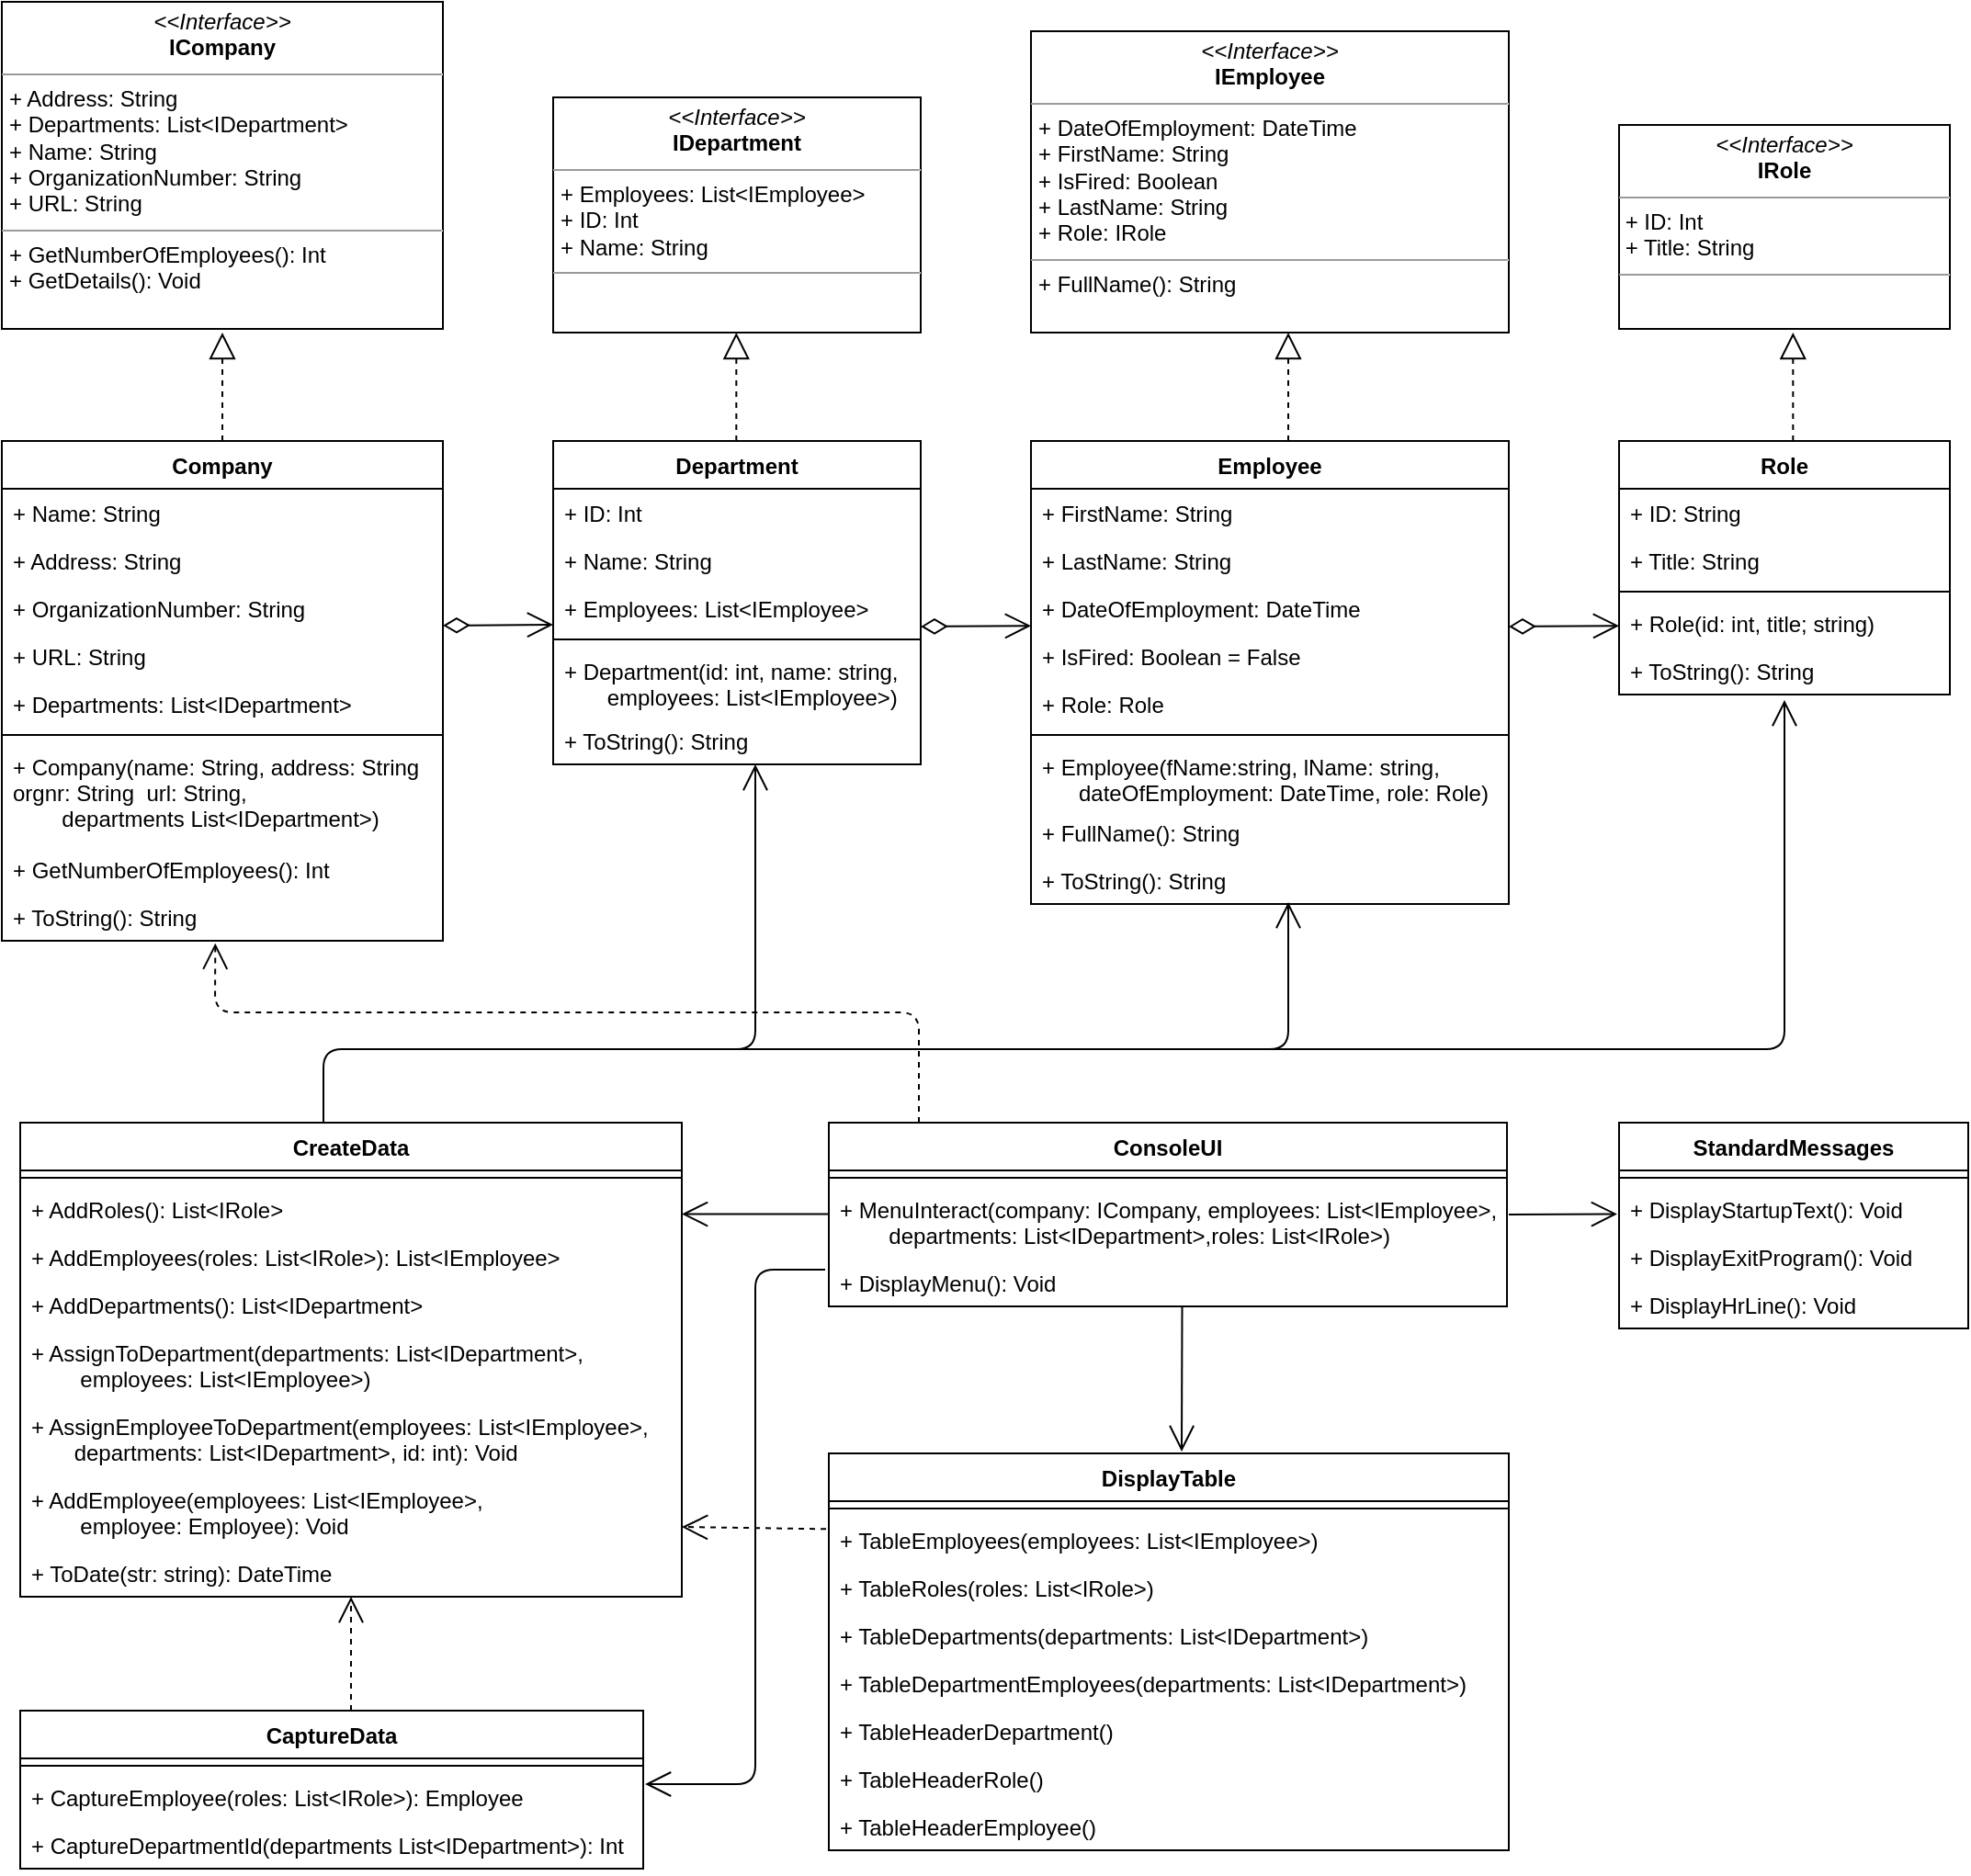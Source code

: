 <mxfile version="15.2.9" type="github">
  <diagram id="iJiHooxQ-oz1hIhevUaH" name="Page-1">
    <mxGraphModel dx="1673" dy="885" grid="1" gridSize="10" guides="1" tooltips="1" connect="1" arrows="1" fold="1" page="1" pageScale="1" pageWidth="827" pageHeight="1169" math="0" shadow="0">
      <root>
        <mxCell id="0" />
        <mxCell id="1" parent="0" />
        <mxCell id="I_DvOhb7d0Lh7Mm7Guor-1" value="Employee" style="swimlane;fontStyle=1;align=center;verticalAlign=top;childLayout=stackLayout;horizontal=1;startSize=26;horizontalStack=0;resizeParent=1;resizeParentMax=0;resizeLast=0;collapsible=1;marginBottom=0;" parent="1" vertex="1">
          <mxGeometry x="600" y="279" width="260" height="252" as="geometry" />
        </mxCell>
        <mxCell id="I_DvOhb7d0Lh7Mm7Guor-27" value="+ FirstName: String" style="text;strokeColor=none;fillColor=none;align=left;verticalAlign=top;spacingLeft=4;spacingRight=4;overflow=hidden;rotatable=0;points=[[0,0.5],[1,0.5]];portConstraint=eastwest;" parent="I_DvOhb7d0Lh7Mm7Guor-1" vertex="1">
          <mxGeometry y="26" width="260" height="26" as="geometry" />
        </mxCell>
        <mxCell id="I_DvOhb7d0Lh7Mm7Guor-48" value="+ LastName: String" style="text;strokeColor=none;fillColor=none;align=left;verticalAlign=top;spacingLeft=4;spacingRight=4;overflow=hidden;rotatable=0;points=[[0,0.5],[1,0.5]];portConstraint=eastwest;" parent="I_DvOhb7d0Lh7Mm7Guor-1" vertex="1">
          <mxGeometry y="52" width="260" height="26" as="geometry" />
        </mxCell>
        <mxCell id="I_DvOhb7d0Lh7Mm7Guor-54" value="+ DateOfEmployment: DateTime" style="text;strokeColor=none;fillColor=none;align=left;verticalAlign=top;spacingLeft=4;spacingRight=4;overflow=hidden;rotatable=0;points=[[0,0.5],[1,0.5]];portConstraint=eastwest;" parent="I_DvOhb7d0Lh7Mm7Guor-1" vertex="1">
          <mxGeometry y="78" width="260" height="26" as="geometry" />
        </mxCell>
        <mxCell id="I_DvOhb7d0Lh7Mm7Guor-28" value="+ IsFired: Boolean = False" style="text;strokeColor=none;fillColor=none;align=left;verticalAlign=top;spacingLeft=4;spacingRight=4;overflow=hidden;rotatable=0;points=[[0,0.5],[1,0.5]];portConstraint=eastwest;" parent="I_DvOhb7d0Lh7Mm7Guor-1" vertex="1">
          <mxGeometry y="104" width="260" height="26" as="geometry" />
        </mxCell>
        <mxCell id="Z-J2dvbDeJ1SSTfuHnfh-3" value="+ Role: Role" style="text;strokeColor=none;fillColor=none;align=left;verticalAlign=top;spacingLeft=4;spacingRight=4;overflow=hidden;rotatable=0;points=[[0,0.5],[1,0.5]];portConstraint=eastwest;" parent="I_DvOhb7d0Lh7Mm7Guor-1" vertex="1">
          <mxGeometry y="130" width="260" height="26" as="geometry" />
        </mxCell>
        <mxCell id="I_DvOhb7d0Lh7Mm7Guor-3" value="" style="line;strokeWidth=1;fillColor=none;align=left;verticalAlign=middle;spacingTop=-1;spacingLeft=3;spacingRight=3;rotatable=0;labelPosition=right;points=[];portConstraint=eastwest;" parent="I_DvOhb7d0Lh7Mm7Guor-1" vertex="1">
          <mxGeometry y="156" width="260" height="8" as="geometry" />
        </mxCell>
        <mxCell id="Z-J2dvbDeJ1SSTfuHnfh-6" value="+ Employee(fName:string, lName: string, &#xa;      dateOfEmployment: DateTime, role: Role)" style="text;strokeColor=none;fillColor=none;align=left;verticalAlign=top;spacingLeft=4;spacingRight=4;overflow=hidden;rotatable=0;points=[[0,0.5],[1,0.5]];portConstraint=eastwest;" parent="I_DvOhb7d0Lh7Mm7Guor-1" vertex="1">
          <mxGeometry y="164" width="260" height="36" as="geometry" />
        </mxCell>
        <mxCell id="I_DvOhb7d0Lh7Mm7Guor-4" value="+ FullName(): String" style="text;strokeColor=none;fillColor=none;align=left;verticalAlign=top;spacingLeft=4;spacingRight=4;overflow=hidden;rotatable=0;points=[[0,0.5],[1,0.5]];portConstraint=eastwest;" parent="I_DvOhb7d0Lh7Mm7Guor-1" vertex="1">
          <mxGeometry y="200" width="260" height="26" as="geometry" />
        </mxCell>
        <mxCell id="Z-J2dvbDeJ1SSTfuHnfh-5" value="+ ToString(): String" style="text;strokeColor=none;fillColor=none;align=left;verticalAlign=top;spacingLeft=4;spacingRight=4;overflow=hidden;rotatable=0;points=[[0,0.5],[1,0.5]];portConstraint=eastwest;" parent="I_DvOhb7d0Lh7Mm7Guor-1" vertex="1">
          <mxGeometry y="226" width="260" height="26" as="geometry" />
        </mxCell>
        <mxCell id="I_DvOhb7d0Lh7Mm7Guor-5" value="Department&#xa;" style="swimlane;fontStyle=1;align=center;verticalAlign=top;childLayout=stackLayout;horizontal=1;startSize=26;horizontalStack=0;resizeParent=1;resizeParentMax=0;resizeLast=0;collapsible=1;marginBottom=0;" parent="1" vertex="1">
          <mxGeometry x="340" y="279" width="200" height="176" as="geometry" />
        </mxCell>
        <mxCell id="I_DvOhb7d0Lh7Mm7Guor-20" value="+ ID: Int" style="text;strokeColor=none;fillColor=none;align=left;verticalAlign=top;spacingLeft=4;spacingRight=4;overflow=hidden;rotatable=0;points=[[0,0.5],[1,0.5]];portConstraint=eastwest;" parent="I_DvOhb7d0Lh7Mm7Guor-5" vertex="1">
          <mxGeometry y="26" width="200" height="26" as="geometry" />
        </mxCell>
        <mxCell id="I_DvOhb7d0Lh7Mm7Guor-21" value="+ Name: String" style="text;strokeColor=none;fillColor=none;align=left;verticalAlign=top;spacingLeft=4;spacingRight=4;overflow=hidden;rotatable=0;points=[[0,0.5],[1,0.5]];portConstraint=eastwest;" parent="I_DvOhb7d0Lh7Mm7Guor-5" vertex="1">
          <mxGeometry y="52" width="200" height="26" as="geometry" />
        </mxCell>
        <mxCell id="Z-J2dvbDeJ1SSTfuHnfh-9" value="+ Employees: List&lt;IEmployee&gt;" style="text;strokeColor=none;fillColor=none;align=left;verticalAlign=top;spacingLeft=4;spacingRight=4;overflow=hidden;rotatable=0;points=[[0,0.5],[1,0.5]];portConstraint=eastwest;" parent="I_DvOhb7d0Lh7Mm7Guor-5" vertex="1">
          <mxGeometry y="78" width="200" height="26" as="geometry" />
        </mxCell>
        <mxCell id="I_DvOhb7d0Lh7Mm7Guor-7" value="" style="line;strokeWidth=1;fillColor=none;align=left;verticalAlign=middle;spacingTop=-1;spacingLeft=3;spacingRight=3;rotatable=0;labelPosition=right;points=[];portConstraint=eastwest;" parent="I_DvOhb7d0Lh7Mm7Guor-5" vertex="1">
          <mxGeometry y="104" width="200" height="8" as="geometry" />
        </mxCell>
        <mxCell id="Z-J2dvbDeJ1SSTfuHnfh-10" value="+ Department(id: int, name: string, &#xa;       employees: List&lt;IEmployee&gt;)" style="text;strokeColor=none;fillColor=none;align=left;verticalAlign=top;spacingLeft=4;spacingRight=4;overflow=hidden;rotatable=0;points=[[0,0.5],[1,0.5]];portConstraint=eastwest;" parent="I_DvOhb7d0Lh7Mm7Guor-5" vertex="1">
          <mxGeometry y="112" width="200" height="38" as="geometry" />
        </mxCell>
        <mxCell id="Z-J2dvbDeJ1SSTfuHnfh-11" value="+ ToString(): String" style="text;strokeColor=none;fillColor=none;align=left;verticalAlign=top;spacingLeft=4;spacingRight=4;overflow=hidden;rotatable=0;points=[[0,0.5],[1,0.5]];portConstraint=eastwest;" parent="I_DvOhb7d0Lh7Mm7Guor-5" vertex="1">
          <mxGeometry y="150" width="200" height="26" as="geometry" />
        </mxCell>
        <mxCell id="I_DvOhb7d0Lh7Mm7Guor-29" value="Role" style="swimlane;fontStyle=1;align=center;verticalAlign=top;childLayout=stackLayout;horizontal=1;startSize=26;horizontalStack=0;resizeParent=1;resizeParentMax=0;resizeLast=0;collapsible=1;marginBottom=0;" parent="1" vertex="1">
          <mxGeometry x="920" y="279" width="180" height="138" as="geometry" />
        </mxCell>
        <mxCell id="I_DvOhb7d0Lh7Mm7Guor-33" value="+ ID: String" style="text;strokeColor=none;fillColor=none;align=left;verticalAlign=top;spacingLeft=4;spacingRight=4;overflow=hidden;rotatable=0;points=[[0,0.5],[1,0.5]];portConstraint=eastwest;" parent="I_DvOhb7d0Lh7Mm7Guor-29" vertex="1">
          <mxGeometry y="26" width="180" height="26" as="geometry" />
        </mxCell>
        <mxCell id="I_DvOhb7d0Lh7Mm7Guor-34" value="+ Title: String" style="text;strokeColor=none;fillColor=none;align=left;verticalAlign=top;spacingLeft=4;spacingRight=4;overflow=hidden;rotatable=0;points=[[0,0.5],[1,0.5]];portConstraint=eastwest;" parent="I_DvOhb7d0Lh7Mm7Guor-29" vertex="1">
          <mxGeometry y="52" width="180" height="26" as="geometry" />
        </mxCell>
        <mxCell id="I_DvOhb7d0Lh7Mm7Guor-31" value="" style="line;strokeWidth=1;fillColor=none;align=left;verticalAlign=middle;spacingTop=-1;spacingLeft=3;spacingRight=3;rotatable=0;labelPosition=right;points=[];portConstraint=eastwest;" parent="I_DvOhb7d0Lh7Mm7Guor-29" vertex="1">
          <mxGeometry y="78" width="180" height="8" as="geometry" />
        </mxCell>
        <mxCell id="I_DvOhb7d0Lh7Mm7Guor-32" value="+ Role(id: int, title; string)" style="text;strokeColor=none;fillColor=none;align=left;verticalAlign=top;spacingLeft=4;spacingRight=4;overflow=hidden;rotatable=0;points=[[0,0.5],[1,0.5]];portConstraint=eastwest;" parent="I_DvOhb7d0Lh7Mm7Guor-29" vertex="1">
          <mxGeometry y="86" width="180" height="26" as="geometry" />
        </mxCell>
        <mxCell id="Z-J2dvbDeJ1SSTfuHnfh-34" value="+ ToString(): String" style="text;strokeColor=none;fillColor=none;align=left;verticalAlign=top;spacingLeft=4;spacingRight=4;overflow=hidden;rotatable=0;points=[[0,0.5],[1,0.5]];portConstraint=eastwest;" parent="I_DvOhb7d0Lh7Mm7Guor-29" vertex="1">
          <mxGeometry y="112" width="180" height="26" as="geometry" />
        </mxCell>
        <mxCell id="I_DvOhb7d0Lh7Mm7Guor-35" value="StandardMessages" style="swimlane;fontStyle=1;align=center;verticalAlign=top;childLayout=stackLayout;horizontal=1;startSize=26;horizontalStack=0;resizeParent=1;resizeParentMax=0;resizeLast=0;collapsible=1;marginBottom=0;" parent="1" vertex="1">
          <mxGeometry x="920" y="650" width="190" height="112" as="geometry" />
        </mxCell>
        <mxCell id="I_DvOhb7d0Lh7Mm7Guor-37" value="" style="line;strokeWidth=1;fillColor=none;align=left;verticalAlign=middle;spacingTop=-1;spacingLeft=3;spacingRight=3;rotatable=0;labelPosition=right;points=[];portConstraint=eastwest;" parent="I_DvOhb7d0Lh7Mm7Guor-35" vertex="1">
          <mxGeometry y="26" width="190" height="8" as="geometry" />
        </mxCell>
        <mxCell id="I_DvOhb7d0Lh7Mm7Guor-38" value="+ DisplayStartupText(): Void" style="text;strokeColor=none;fillColor=none;align=left;verticalAlign=top;spacingLeft=4;spacingRight=4;overflow=hidden;rotatable=0;points=[[0,0.5],[1,0.5]];portConstraint=eastwest;" parent="I_DvOhb7d0Lh7Mm7Guor-35" vertex="1">
          <mxGeometry y="34" width="190" height="26" as="geometry" />
        </mxCell>
        <mxCell id="Z-J2dvbDeJ1SSTfuHnfh-27" value="+ DisplayExitProgram(): Void" style="text;strokeColor=none;fillColor=none;align=left;verticalAlign=top;spacingLeft=4;spacingRight=4;overflow=hidden;rotatable=0;points=[[0,0.5],[1,0.5]];portConstraint=eastwest;" parent="I_DvOhb7d0Lh7Mm7Guor-35" vertex="1">
          <mxGeometry y="60" width="190" height="26" as="geometry" />
        </mxCell>
        <mxCell id="Z-J2dvbDeJ1SSTfuHnfh-28" value="+ DisplayHrLine(): Void" style="text;strokeColor=none;fillColor=none;align=left;verticalAlign=top;spacingLeft=4;spacingRight=4;overflow=hidden;rotatable=0;points=[[0,0.5],[1,0.5]];portConstraint=eastwest;" parent="I_DvOhb7d0Lh7Mm7Guor-35" vertex="1">
          <mxGeometry y="86" width="190" height="26" as="geometry" />
        </mxCell>
        <mxCell id="O3MJyxwNwP9tG67ijSce-1" value="ConsoleUI" style="swimlane;fontStyle=1;align=center;verticalAlign=top;childLayout=stackLayout;horizontal=1;startSize=26;horizontalStack=0;resizeParent=1;resizeParentMax=0;resizeLast=0;collapsible=1;marginBottom=0;" parent="1" vertex="1">
          <mxGeometry x="490" y="650" width="369" height="100" as="geometry" />
        </mxCell>
        <mxCell id="O3MJyxwNwP9tG67ijSce-3" value="" style="line;strokeWidth=1;fillColor=none;align=left;verticalAlign=middle;spacingTop=-1;spacingLeft=3;spacingRight=3;rotatable=0;labelPosition=right;points=[];portConstraint=eastwest;" parent="O3MJyxwNwP9tG67ijSce-1" vertex="1">
          <mxGeometry y="26" width="369" height="8" as="geometry" />
        </mxCell>
        <mxCell id="O3MJyxwNwP9tG67ijSce-5" value="+ MenuInteract(company: ICompany, employees: List&lt;IEmployee&gt;,&#xa;        departments: List&lt;IDepartment&gt;,roles: List&lt;IRole&gt;)" style="text;strokeColor=none;fillColor=none;align=left;verticalAlign=top;spacingLeft=4;spacingRight=4;overflow=hidden;rotatable=0;points=[[0,0.5],[1,0.5]];portConstraint=eastwest;" parent="O3MJyxwNwP9tG67ijSce-1" vertex="1">
          <mxGeometry y="34" width="369" height="40" as="geometry" />
        </mxCell>
        <mxCell id="O3MJyxwNwP9tG67ijSce-4" value="+ DisplayMenu(): Void" style="text;strokeColor=none;fillColor=none;align=left;verticalAlign=top;spacingLeft=4;spacingRight=4;overflow=hidden;rotatable=0;points=[[0,0.5],[1,0.5]];portConstraint=eastwest;" parent="O3MJyxwNwP9tG67ijSce-1" vertex="1">
          <mxGeometry y="74" width="369" height="26" as="geometry" />
        </mxCell>
        <mxCell id="O3MJyxwNwP9tG67ijSce-6" value="CreateData" style="swimlane;fontStyle=1;align=center;verticalAlign=top;childLayout=stackLayout;horizontal=1;startSize=26;horizontalStack=0;resizeParent=1;resizeParentMax=0;resizeLast=0;collapsible=1;marginBottom=0;" parent="1" vertex="1">
          <mxGeometry x="50" y="650" width="360" height="258" as="geometry" />
        </mxCell>
        <mxCell id="O3MJyxwNwP9tG67ijSce-8" value="" style="line;strokeWidth=1;fillColor=none;align=left;verticalAlign=middle;spacingTop=-1;spacingLeft=3;spacingRight=3;rotatable=0;labelPosition=right;points=[];portConstraint=eastwest;" parent="O3MJyxwNwP9tG67ijSce-6" vertex="1">
          <mxGeometry y="26" width="360" height="8" as="geometry" />
        </mxCell>
        <mxCell id="O3MJyxwNwP9tG67ijSce-10" value="+ AddRoles(): List&lt;IRole&gt;" style="text;strokeColor=none;fillColor=none;align=left;verticalAlign=top;spacingLeft=4;spacingRight=4;overflow=hidden;rotatable=0;points=[[0,0.5],[1,0.5]];portConstraint=eastwest;" parent="O3MJyxwNwP9tG67ijSce-6" vertex="1">
          <mxGeometry y="34" width="360" height="26" as="geometry" />
        </mxCell>
        <mxCell id="O3MJyxwNwP9tG67ijSce-11" value="+ AddEmployees(roles: List&lt;IRole&gt;): List&lt;IEmployee&gt;" style="text;strokeColor=none;fillColor=none;align=left;verticalAlign=top;spacingLeft=4;spacingRight=4;overflow=hidden;rotatable=0;points=[[0,0.5],[1,0.5]];portConstraint=eastwest;" parent="O3MJyxwNwP9tG67ijSce-6" vertex="1">
          <mxGeometry y="60" width="360" height="26" as="geometry" />
        </mxCell>
        <mxCell id="O3MJyxwNwP9tG67ijSce-12" value="+ AddDepartments(): List&lt;IDepartment&gt;" style="text;strokeColor=none;fillColor=none;align=left;verticalAlign=top;spacingLeft=4;spacingRight=4;overflow=hidden;rotatable=0;points=[[0,0.5],[1,0.5]];portConstraint=eastwest;" parent="O3MJyxwNwP9tG67ijSce-6" vertex="1">
          <mxGeometry y="86" width="360" height="26" as="geometry" />
        </mxCell>
        <mxCell id="O3MJyxwNwP9tG67ijSce-18" value="+ AssignToDepartment(departments: List&lt;IDepartment&gt;,&#xa;        employees: List&lt;IEmployee&gt;)&#xa;&#xa;" style="text;strokeColor=none;fillColor=none;align=left;verticalAlign=top;spacingLeft=4;spacingRight=4;overflow=hidden;rotatable=0;points=[[0,0.5],[1,0.5]];portConstraint=eastwest;" parent="O3MJyxwNwP9tG67ijSce-6" vertex="1">
          <mxGeometry y="112" width="360" height="40" as="geometry" />
        </mxCell>
        <mxCell id="Z-J2dvbDeJ1SSTfuHnfh-30" value="+ AssignEmployeeToDepartment(employees: List&lt;IEmployee&gt;,&#xa;       departments: List&lt;IDepartment&gt;, id: int): Void&#xa;" style="text;strokeColor=none;fillColor=none;align=left;verticalAlign=top;spacingLeft=4;spacingRight=4;overflow=hidden;rotatable=0;points=[[0,0.5],[1,0.5]];portConstraint=eastwest;" parent="O3MJyxwNwP9tG67ijSce-6" vertex="1">
          <mxGeometry y="152" width="360" height="40" as="geometry" />
        </mxCell>
        <mxCell id="O3MJyxwNwP9tG67ijSce-9" value="+ AddEmployee(employees: List&lt;IEmployee&gt;, &#xa;        employee: Employee): Void" style="text;strokeColor=none;fillColor=none;align=left;verticalAlign=top;spacingLeft=4;spacingRight=4;overflow=hidden;rotatable=0;points=[[0,0.5],[1,0.5]];portConstraint=eastwest;" parent="O3MJyxwNwP9tG67ijSce-6" vertex="1">
          <mxGeometry y="192" width="360" height="40" as="geometry" />
        </mxCell>
        <mxCell id="Z-J2dvbDeJ1SSTfuHnfh-32" value="+ ToDate(str: string): DateTime" style="text;strokeColor=none;fillColor=none;align=left;verticalAlign=top;spacingLeft=4;spacingRight=4;overflow=hidden;rotatable=0;points=[[0,0.5],[1,0.5]];portConstraint=eastwest;" parent="O3MJyxwNwP9tG67ijSce-6" vertex="1">
          <mxGeometry y="232" width="360" height="26" as="geometry" />
        </mxCell>
        <mxCell id="O3MJyxwNwP9tG67ijSce-13" value="DisplayTable" style="swimlane;fontStyle=1;align=center;verticalAlign=top;childLayout=stackLayout;horizontal=1;startSize=26;horizontalStack=0;resizeParent=1;resizeParentMax=0;resizeLast=0;collapsible=1;marginBottom=0;" parent="1" vertex="1">
          <mxGeometry x="490" y="830" width="370" height="216" as="geometry" />
        </mxCell>
        <mxCell id="O3MJyxwNwP9tG67ijSce-15" value="" style="line;strokeWidth=1;fillColor=none;align=left;verticalAlign=middle;spacingTop=-1;spacingLeft=3;spacingRight=3;rotatable=0;labelPosition=right;points=[];portConstraint=eastwest;" parent="O3MJyxwNwP9tG67ijSce-13" vertex="1">
          <mxGeometry y="26" width="370" height="8" as="geometry" />
        </mxCell>
        <mxCell id="O3MJyxwNwP9tG67ijSce-17" value="+ TableEmployees(employees: List&lt;IEmployee&gt;)" style="text;strokeColor=none;fillColor=none;align=left;verticalAlign=top;spacingLeft=4;spacingRight=4;overflow=hidden;rotatable=0;points=[[0,0.5],[1,0.5]];portConstraint=eastwest;" parent="O3MJyxwNwP9tG67ijSce-13" vertex="1">
          <mxGeometry y="34" width="370" height="26" as="geometry" />
        </mxCell>
        <mxCell id="O3MJyxwNwP9tG67ijSce-19" value="+ TableRoles(roles: List&lt;IRole&gt;)" style="text;strokeColor=none;fillColor=none;align=left;verticalAlign=top;spacingLeft=4;spacingRight=4;overflow=hidden;rotatable=0;points=[[0,0.5],[1,0.5]];portConstraint=eastwest;" parent="O3MJyxwNwP9tG67ijSce-13" vertex="1">
          <mxGeometry y="60" width="370" height="26" as="geometry" />
        </mxCell>
        <mxCell id="O3MJyxwNwP9tG67ijSce-20" value="+ TableDepartments(departments: List&lt;IDepartment&gt;)" style="text;strokeColor=none;fillColor=none;align=left;verticalAlign=top;spacingLeft=4;spacingRight=4;overflow=hidden;rotatable=0;points=[[0,0.5],[1,0.5]];portConstraint=eastwest;" parent="O3MJyxwNwP9tG67ijSce-13" vertex="1">
          <mxGeometry y="86" width="370" height="26" as="geometry" />
        </mxCell>
        <mxCell id="Z-J2dvbDeJ1SSTfuHnfh-23" value="+ TableDepartmentEmployees(departments: List&lt;IDepartment&gt;)" style="text;strokeColor=none;fillColor=none;align=left;verticalAlign=top;spacingLeft=4;spacingRight=4;overflow=hidden;rotatable=0;points=[[0,0.5],[1,0.5]];portConstraint=eastwest;" parent="O3MJyxwNwP9tG67ijSce-13" vertex="1">
          <mxGeometry y="112" width="370" height="26" as="geometry" />
        </mxCell>
        <mxCell id="Z-J2dvbDeJ1SSTfuHnfh-25" value="+ TableHeaderDepartment()" style="text;strokeColor=none;fillColor=none;align=left;verticalAlign=top;spacingLeft=4;spacingRight=4;overflow=hidden;rotatable=0;points=[[0,0.5],[1,0.5]];portConstraint=eastwest;" parent="O3MJyxwNwP9tG67ijSce-13" vertex="1">
          <mxGeometry y="138" width="370" height="26" as="geometry" />
        </mxCell>
        <mxCell id="Z-J2dvbDeJ1SSTfuHnfh-24" value="+ TableHeaderRole()" style="text;strokeColor=none;fillColor=none;align=left;verticalAlign=top;spacingLeft=4;spacingRight=4;overflow=hidden;rotatable=0;points=[[0,0.5],[1,0.5]];portConstraint=eastwest;" parent="O3MJyxwNwP9tG67ijSce-13" vertex="1">
          <mxGeometry y="164" width="370" height="26" as="geometry" />
        </mxCell>
        <mxCell id="O3MJyxwNwP9tG67ijSce-16" value="+ TableHeaderEmployee()" style="text;strokeColor=none;fillColor=none;align=left;verticalAlign=top;spacingLeft=4;spacingRight=4;overflow=hidden;rotatable=0;points=[[0,0.5],[1,0.5]];portConstraint=eastwest;" parent="O3MJyxwNwP9tG67ijSce-13" vertex="1">
          <mxGeometry y="190" width="370" height="26" as="geometry" />
        </mxCell>
        <mxCell id="O3MJyxwNwP9tG67ijSce-23" value="CaptureData" style="swimlane;fontStyle=1;align=center;verticalAlign=top;childLayout=stackLayout;horizontal=1;startSize=26;horizontalStack=0;resizeParent=1;resizeParentMax=0;resizeLast=0;collapsible=1;marginBottom=0;" parent="1" vertex="1">
          <mxGeometry x="50" y="970" width="339" height="86" as="geometry" />
        </mxCell>
        <mxCell id="O3MJyxwNwP9tG67ijSce-25" value="" style="line;strokeWidth=1;fillColor=none;align=left;verticalAlign=middle;spacingTop=-1;spacingLeft=3;spacingRight=3;rotatable=0;labelPosition=right;points=[];portConstraint=eastwest;" parent="O3MJyxwNwP9tG67ijSce-23" vertex="1">
          <mxGeometry y="26" width="339" height="8" as="geometry" />
        </mxCell>
        <mxCell id="O3MJyxwNwP9tG67ijSce-26" value="+ CaptureEmployee(roles: List&lt;IRole&gt;): Employee" style="text;strokeColor=none;fillColor=none;align=left;verticalAlign=top;spacingLeft=4;spacingRight=4;overflow=hidden;rotatable=0;points=[[0,0.5],[1,0.5]];portConstraint=eastwest;" parent="O3MJyxwNwP9tG67ijSce-23" vertex="1">
          <mxGeometry y="34" width="339" height="26" as="geometry" />
        </mxCell>
        <mxCell id="O3MJyxwNwP9tG67ijSce-29" value="+ CaptureDepartmentId(departments List&lt;IDepartment&gt;): Int" style="text;strokeColor=none;fillColor=none;align=left;verticalAlign=top;spacingLeft=4;spacingRight=4;overflow=hidden;rotatable=0;points=[[0,0.5],[1,0.5]];portConstraint=eastwest;" parent="O3MJyxwNwP9tG67ijSce-23" vertex="1">
          <mxGeometry y="60" width="339" height="26" as="geometry" />
        </mxCell>
        <mxCell id="Z-J2dvbDeJ1SSTfuHnfh-37" value="" style="endArrow=open;html=1;startArrow=diamondThin;startFill=0;strokeWidth=1;endSize=12;startSize=12;endFill=0;" parent="1" edge="1">
          <mxGeometry width="50" height="50" relative="1" as="geometry">
            <mxPoint x="540" y="380" as="sourcePoint" />
            <mxPoint x="600" y="379.58" as="targetPoint" />
          </mxGeometry>
        </mxCell>
        <mxCell id="Z-J2dvbDeJ1SSTfuHnfh-49" value="" style="endArrow=open;endFill=0;endSize=12;html=1;entryX=1.003;entryY=0.231;entryDx=0;entryDy=0;entryPerimeter=0;" parent="1" target="O3MJyxwNwP9tG67ijSce-26" edge="1">
          <mxGeometry width="160" relative="1" as="geometry">
            <mxPoint x="488" y="730" as="sourcePoint" />
            <mxPoint x="437" y="1010" as="targetPoint" />
            <Array as="points">
              <mxPoint x="450" y="730" />
              <mxPoint x="450" y="1010" />
            </Array>
          </mxGeometry>
        </mxCell>
        <mxCell id="Z-J2dvbDeJ1SSTfuHnfh-18" value="" style="endArrow=open;html=1;startArrow=diamondThin;startFill=0;strokeWidth=1;endSize=12;startSize=12;endFill=0;entryX=0;entryY=0.846;entryDx=0;entryDy=0;entryPerimeter=0;" parent="1" target="Z-J2dvbDeJ1SSTfuHnfh-9" edge="1">
          <mxGeometry width="50" height="50" relative="1" as="geometry">
            <mxPoint x="280" y="379.41" as="sourcePoint" />
            <mxPoint x="320" y="379" as="targetPoint" />
          </mxGeometry>
        </mxCell>
        <mxCell id="9e8dpLW64dKt-voAxynq-5" value="Company" style="swimlane;fontStyle=1;align=center;verticalAlign=top;childLayout=stackLayout;horizontal=1;startSize=26;horizontalStack=0;resizeParent=1;resizeParentMax=0;resizeLast=0;collapsible=1;marginBottom=0;" parent="1" vertex="1">
          <mxGeometry x="40" y="279" width="240" height="272" as="geometry" />
        </mxCell>
        <mxCell id="9e8dpLW64dKt-voAxynq-6" value="+ Name: String&#xa;" style="text;strokeColor=none;fillColor=none;align=left;verticalAlign=top;spacingLeft=4;spacingRight=4;overflow=hidden;rotatable=0;points=[[0,0.5],[1,0.5]];portConstraint=eastwest;" parent="9e8dpLW64dKt-voAxynq-5" vertex="1">
          <mxGeometry y="26" width="240" height="26" as="geometry" />
        </mxCell>
        <mxCell id="9e8dpLW64dKt-voAxynq-7" value="+ Address: String" style="text;strokeColor=none;fillColor=none;align=left;verticalAlign=top;spacingLeft=4;spacingRight=4;overflow=hidden;rotatable=0;points=[[0,0.5],[1,0.5]];portConstraint=eastwest;" parent="9e8dpLW64dKt-voAxynq-5" vertex="1">
          <mxGeometry y="52" width="240" height="26" as="geometry" />
        </mxCell>
        <mxCell id="9e8dpLW64dKt-voAxynq-8" value="+ OrganizationNumber: String" style="text;strokeColor=none;fillColor=none;align=left;verticalAlign=top;spacingLeft=4;spacingRight=4;overflow=hidden;rotatable=0;points=[[0,0.5],[1,0.5]];portConstraint=eastwest;" parent="9e8dpLW64dKt-voAxynq-5" vertex="1">
          <mxGeometry y="78" width="240" height="26" as="geometry" />
        </mxCell>
        <mxCell id="9e8dpLW64dKt-voAxynq-9" value="+ URL: String" style="text;strokeColor=none;fillColor=none;align=left;verticalAlign=top;spacingLeft=4;spacingRight=4;overflow=hidden;rotatable=0;points=[[0,0.5],[1,0.5]];portConstraint=eastwest;" parent="9e8dpLW64dKt-voAxynq-5" vertex="1">
          <mxGeometry y="104" width="240" height="26" as="geometry" />
        </mxCell>
        <mxCell id="9e8dpLW64dKt-voAxynq-10" value="+ Departments: List&lt;IDepartment&gt;" style="text;strokeColor=none;fillColor=none;align=left;verticalAlign=top;spacingLeft=4;spacingRight=4;overflow=hidden;rotatable=0;points=[[0,0.5],[1,0.5]];portConstraint=eastwest;" parent="9e8dpLW64dKt-voAxynq-5" vertex="1">
          <mxGeometry y="130" width="240" height="26" as="geometry" />
        </mxCell>
        <mxCell id="9e8dpLW64dKt-voAxynq-11" value="" style="line;strokeWidth=1;fillColor=none;align=left;verticalAlign=middle;spacingTop=-1;spacingLeft=3;spacingRight=3;rotatable=0;labelPosition=right;points=[];portConstraint=eastwest;" parent="9e8dpLW64dKt-voAxynq-5" vertex="1">
          <mxGeometry y="156" width="240" height="8" as="geometry" />
        </mxCell>
        <mxCell id="9e8dpLW64dKt-voAxynq-12" value="+ Company(name: String, address: String&#xa;        orgnr: String  url: String,&#xa;         departments List&lt;IDepartment&gt;) " style="text;strokeColor=none;fillColor=none;align=left;verticalAlign=top;spacingLeft=4;spacingRight=4;overflow=hidden;rotatable=0;points=[[0,0.5],[1,0.5]];portConstraint=eastwest;" parent="9e8dpLW64dKt-voAxynq-5" vertex="1">
          <mxGeometry y="164" width="240" height="56" as="geometry" />
        </mxCell>
        <mxCell id="9e8dpLW64dKt-voAxynq-13" value="+ GetNumberOfEmployees(): Int" style="text;strokeColor=none;fillColor=none;align=left;verticalAlign=top;spacingLeft=4;spacingRight=4;overflow=hidden;rotatable=0;points=[[0,0.5],[1,0.5]];portConstraint=eastwest;" parent="9e8dpLW64dKt-voAxynq-5" vertex="1">
          <mxGeometry y="220" width="240" height="26" as="geometry" />
        </mxCell>
        <mxCell id="9e8dpLW64dKt-voAxynq-15" value="+ ToString(): String" style="text;strokeColor=none;fillColor=none;align=left;verticalAlign=top;spacingLeft=4;spacingRight=4;overflow=hidden;rotatable=0;points=[[0,0.5],[1,0.5]];portConstraint=eastwest;" parent="9e8dpLW64dKt-voAxynq-5" vertex="1">
          <mxGeometry y="246" width="240" height="26" as="geometry" />
        </mxCell>
        <mxCell id="9e8dpLW64dKt-voAxynq-19" value="&lt;p style=&quot;margin: 0px ; margin-top: 4px ; text-align: center&quot;&gt;&lt;i&gt;&amp;lt;&amp;lt;Interface&amp;gt;&amp;gt;&lt;/i&gt;&lt;br&gt;&lt;b&gt;ICompany&lt;/b&gt;&lt;/p&gt;&lt;hr size=&quot;1&quot;&gt;&lt;p style=&quot;margin: 0px ; margin-left: 4px&quot;&gt;+ Address: String&lt;br&gt;+ Departments: List&amp;lt;IDepartment&amp;gt;&lt;/p&gt;&lt;p style=&quot;margin: 0px ; margin-left: 4px&quot;&gt;+ Name: String&lt;/p&gt;&lt;p style=&quot;margin: 0px ; margin-left: 4px&quot;&gt;+ OrganizationNumber: String&lt;/p&gt;&lt;p style=&quot;margin: 0px ; margin-left: 4px&quot;&gt;+ URL: String&lt;br&gt;&lt;/p&gt;&lt;hr size=&quot;1&quot;&gt;&lt;p style=&quot;margin: 0px ; margin-left: 4px&quot;&gt;+ GetNumberOfEmployees(): Int&lt;span&gt;&lt;br&gt;&lt;/span&gt;&lt;/p&gt;&lt;p style=&quot;margin: 0px ; margin-left: 4px&quot;&gt;+ GetDetails(): Void&lt;br&gt;&lt;/p&gt;" style="verticalAlign=top;align=left;overflow=fill;fontSize=12;fontFamily=Helvetica;html=1;" parent="1" vertex="1">
          <mxGeometry x="40" y="40" width="240" height="178" as="geometry" />
        </mxCell>
        <mxCell id="9e8dpLW64dKt-voAxynq-20" value="&lt;p style=&quot;margin: 0px ; margin-top: 4px ; text-align: center&quot;&gt;&lt;i&gt;&amp;lt;&amp;lt;Interface&amp;gt;&amp;gt;&lt;/i&gt;&lt;br&gt;&lt;b&gt;IDepartment&lt;/b&gt;&lt;br&gt;&lt;/p&gt;&lt;hr size=&quot;1&quot;&gt;&lt;p style=&quot;margin: 0px ; margin-left: 4px&quot;&gt;+ Employees: List&amp;lt;IEmployee&amp;gt;&lt;br&gt;+ ID: Int&lt;/p&gt;&lt;p style=&quot;margin: 0px ; margin-left: 4px&quot;&gt;+ Name: String&lt;br&gt;&lt;/p&gt;&lt;hr size=&quot;1&quot;&gt;&lt;p style=&quot;margin: 0px ; margin-left: 4px&quot;&gt;&lt;br&gt;&lt;/p&gt;" style="verticalAlign=top;align=left;overflow=fill;fontSize=12;fontFamily=Helvetica;html=1;" parent="1" vertex="1">
          <mxGeometry x="340" y="92" width="200" height="128" as="geometry" />
        </mxCell>
        <mxCell id="9e8dpLW64dKt-voAxynq-22" value="&lt;p style=&quot;margin: 0px ; margin-top: 4px ; text-align: center&quot;&gt;&lt;i&gt;&amp;lt;&amp;lt;Interface&amp;gt;&amp;gt;&lt;/i&gt;&lt;br&gt;&lt;b&gt;IEmployee&lt;/b&gt;&lt;br&gt;&lt;/p&gt;&lt;hr size=&quot;1&quot;&gt;&lt;p style=&quot;margin: 0px ; margin-left: 4px&quot;&gt;+ DateOfEmployment: DateTime&lt;br&gt;+ FirstName: String&lt;br&gt;&lt;/p&gt;&lt;p style=&quot;margin: 0px ; margin-left: 4px&quot;&gt;+ IsFired: Boolean&lt;br&gt;&lt;/p&gt;&lt;p style=&quot;margin: 0px ; margin-left: 4px&quot;&gt;+ LastName: String&lt;br&gt;&lt;/p&gt;&lt;p style=&quot;margin: 0px ; margin-left: 4px&quot;&gt;+ Role: IRole&lt;br&gt;&lt;/p&gt;&lt;hr size=&quot;1&quot;&gt;&lt;p style=&quot;margin: 0px ; margin-left: 4px&quot;&gt;+ FullName(): String&lt;/p&gt;" style="verticalAlign=top;align=left;overflow=fill;fontSize=12;fontFamily=Helvetica;html=1;" parent="1" vertex="1">
          <mxGeometry x="600" y="56" width="260" height="164" as="geometry" />
        </mxCell>
        <mxCell id="9e8dpLW64dKt-voAxynq-24" value="&lt;p style=&quot;margin: 0px ; margin-top: 4px ; text-align: center&quot;&gt;&lt;i&gt;&amp;lt;&amp;lt;Interface&amp;gt;&amp;gt;&lt;/i&gt;&lt;br&gt;&lt;b&gt;IRole&lt;/b&gt;&lt;br&gt;&lt;/p&gt;&lt;hr size=&quot;1&quot;&gt;&lt;div&gt;&amp;nbsp;+ ID: Int&lt;/div&gt;&lt;div&gt;&amp;nbsp;+ Title: String&lt;br&gt;&lt;/div&gt;&lt;hr size=&quot;1&quot;&gt;&lt;p style=&quot;margin: 0px ; margin-left: 4px&quot;&gt;&lt;/p&gt;" style="verticalAlign=top;align=left;overflow=fill;fontSize=12;fontFamily=Helvetica;html=1;" parent="1" vertex="1">
          <mxGeometry x="920" y="107" width="180" height="111" as="geometry" />
        </mxCell>
        <mxCell id="Tdp4J-3kLdHyA3gfGEW1-1" value="" style="endArrow=open;endFill=0;endSize=12;html=1;" parent="1" edge="1">
          <mxGeometry width="160" relative="1" as="geometry">
            <mxPoint x="860" y="700" as="sourcePoint" />
            <mxPoint x="919" y="699.71" as="targetPoint" />
            <Array as="points" />
          </mxGeometry>
        </mxCell>
        <mxCell id="Tdp4J-3kLdHyA3gfGEW1-2" value="" style="endArrow=open;endFill=0;endSize=12;html=1;exitX=0.521;exitY=1;exitDx=0;exitDy=0;exitPerimeter=0;" parent="1" source="O3MJyxwNwP9tG67ijSce-4" edge="1">
          <mxGeometry width="160" relative="1" as="geometry">
            <mxPoint x="682" y="770" as="sourcePoint" />
            <mxPoint x="682" y="829" as="targetPoint" />
            <Array as="points" />
          </mxGeometry>
        </mxCell>
        <mxCell id="Tdp4J-3kLdHyA3gfGEW1-3" value="" style="endArrow=open;endFill=0;endSize=12;html=1;dashed=1;entryX=0.484;entryY=1.051;entryDx=0;entryDy=0;entryPerimeter=0;" parent="1" target="9e8dpLW64dKt-voAxynq-15" edge="1">
          <mxGeometry width="160" relative="1" as="geometry">
            <mxPoint x="539" y="650" as="sourcePoint" />
            <mxPoint x="160" y="605" as="targetPoint" />
            <Array as="points">
              <mxPoint x="539" y="590" />
              <mxPoint x="156" y="590" />
            </Array>
          </mxGeometry>
        </mxCell>
        <mxCell id="Tdp4J-3kLdHyA3gfGEW1-4" value="" style="endArrow=open;html=1;startArrow=diamondThin;startFill=0;strokeWidth=1;endSize=12;startSize=12;endFill=0;" parent="1" edge="1">
          <mxGeometry width="50" height="50" relative="1" as="geometry">
            <mxPoint x="860" y="380" as="sourcePoint" />
            <mxPoint x="920" y="379.58" as="targetPoint" />
          </mxGeometry>
        </mxCell>
        <mxCell id="Tdp4J-3kLdHyA3gfGEW1-7" value="" style="endArrow=block;dashed=1;endFill=0;endSize=12;html=1;exitX=0.5;exitY=0;exitDx=0;exitDy=0;" parent="1" source="9e8dpLW64dKt-voAxynq-5" edge="1">
          <mxGeometry width="160" relative="1" as="geometry">
            <mxPoint x="90" y="240" as="sourcePoint" />
            <mxPoint x="160" y="220" as="targetPoint" />
          </mxGeometry>
        </mxCell>
        <mxCell id="Z-J2dvbDeJ1SSTfuHnfh-51" value="" style="endArrow=open;endFill=0;endSize=12;html=1;dashed=1;" parent="1" edge="1">
          <mxGeometry width="160" relative="1" as="geometry">
            <mxPoint x="230" y="970" as="sourcePoint" />
            <mxPoint x="230" y="908" as="targetPoint" />
            <Array as="points" />
          </mxGeometry>
        </mxCell>
        <mxCell id="Tdp4J-3kLdHyA3gfGEW1-10" value="" style="endArrow=open;endFill=0;endSize=12;html=1;dashed=1;exitX=-0.004;exitY=0.276;exitDx=0;exitDy=0;exitPerimeter=0;" parent="1" source="O3MJyxwNwP9tG67ijSce-17" edge="1">
          <mxGeometry width="160" relative="1" as="geometry">
            <mxPoint x="480" y="870" as="sourcePoint" />
            <mxPoint x="410" y="870" as="targetPoint" />
            <Array as="points" />
          </mxGeometry>
        </mxCell>
        <mxCell id="Tdp4J-3kLdHyA3gfGEW1-11" value="" style="endArrow=open;endFill=0;endSize=12;html=1;" parent="1" edge="1">
          <mxGeometry width="160" relative="1" as="geometry">
            <mxPoint x="490" y="699.8" as="sourcePoint" />
            <mxPoint x="410" y="699.8" as="targetPoint" />
            <Array as="points" />
          </mxGeometry>
        </mxCell>
        <mxCell id="Tdp4J-3kLdHyA3gfGEW1-12" value="" style="endArrow=open;endFill=0;endSize=12;html=1;" parent="1" edge="1">
          <mxGeometry width="160" relative="1" as="geometry">
            <mxPoint x="215" y="650" as="sourcePoint" />
            <mxPoint x="450" y="455" as="targetPoint" />
            <Array as="points">
              <mxPoint x="215" y="610" />
              <mxPoint x="450" y="610" />
            </Array>
          </mxGeometry>
        </mxCell>
        <mxCell id="Tdp4J-3kLdHyA3gfGEW1-17" value="" style="endArrow=open;endFill=0;endSize=12;html=1;" parent="1" edge="1">
          <mxGeometry width="160" relative="1" as="geometry">
            <mxPoint x="440" y="610" as="sourcePoint" />
            <mxPoint x="740" y="530" as="targetPoint" />
            <Array as="points">
              <mxPoint x="740" y="610" />
            </Array>
          </mxGeometry>
        </mxCell>
        <mxCell id="Tdp4J-3kLdHyA3gfGEW1-18" value="" style="endArrow=open;endFill=0;endSize=12;html=1;" parent="1" edge="1">
          <mxGeometry width="160" relative="1" as="geometry">
            <mxPoint x="720" y="610" as="sourcePoint" />
            <mxPoint x="1010" y="420" as="targetPoint" />
            <Array as="points">
              <mxPoint x="1010" y="610" />
            </Array>
          </mxGeometry>
        </mxCell>
        <mxCell id="c_bAQXi0AVxzguG1a42T-4" value="" style="endArrow=block;dashed=1;endFill=0;endSize=12;html=1;exitX=0.5;exitY=0;exitDx=0;exitDy=0;" parent="1" edge="1">
          <mxGeometry width="160" relative="1" as="geometry">
            <mxPoint x="439.66" y="279" as="sourcePoint" />
            <mxPoint x="439.66" y="220.0" as="targetPoint" />
          </mxGeometry>
        </mxCell>
        <mxCell id="c_bAQXi0AVxzguG1a42T-5" value="" style="endArrow=block;dashed=1;endFill=0;endSize=12;html=1;exitX=0.5;exitY=0;exitDx=0;exitDy=0;" parent="1" edge="1">
          <mxGeometry width="160" relative="1" as="geometry">
            <mxPoint x="740.0" y="279" as="sourcePoint" />
            <mxPoint x="740.0" y="220.0" as="targetPoint" />
          </mxGeometry>
        </mxCell>
        <mxCell id="c_bAQXi0AVxzguG1a42T-6" value="" style="endArrow=block;dashed=1;endFill=0;endSize=12;html=1;exitX=0.5;exitY=0;exitDx=0;exitDy=0;" parent="1" edge="1">
          <mxGeometry width="160" relative="1" as="geometry">
            <mxPoint x="1014.66" y="279" as="sourcePoint" />
            <mxPoint x="1014.66" y="220.0" as="targetPoint" />
          </mxGeometry>
        </mxCell>
      </root>
    </mxGraphModel>
  </diagram>
</mxfile>
